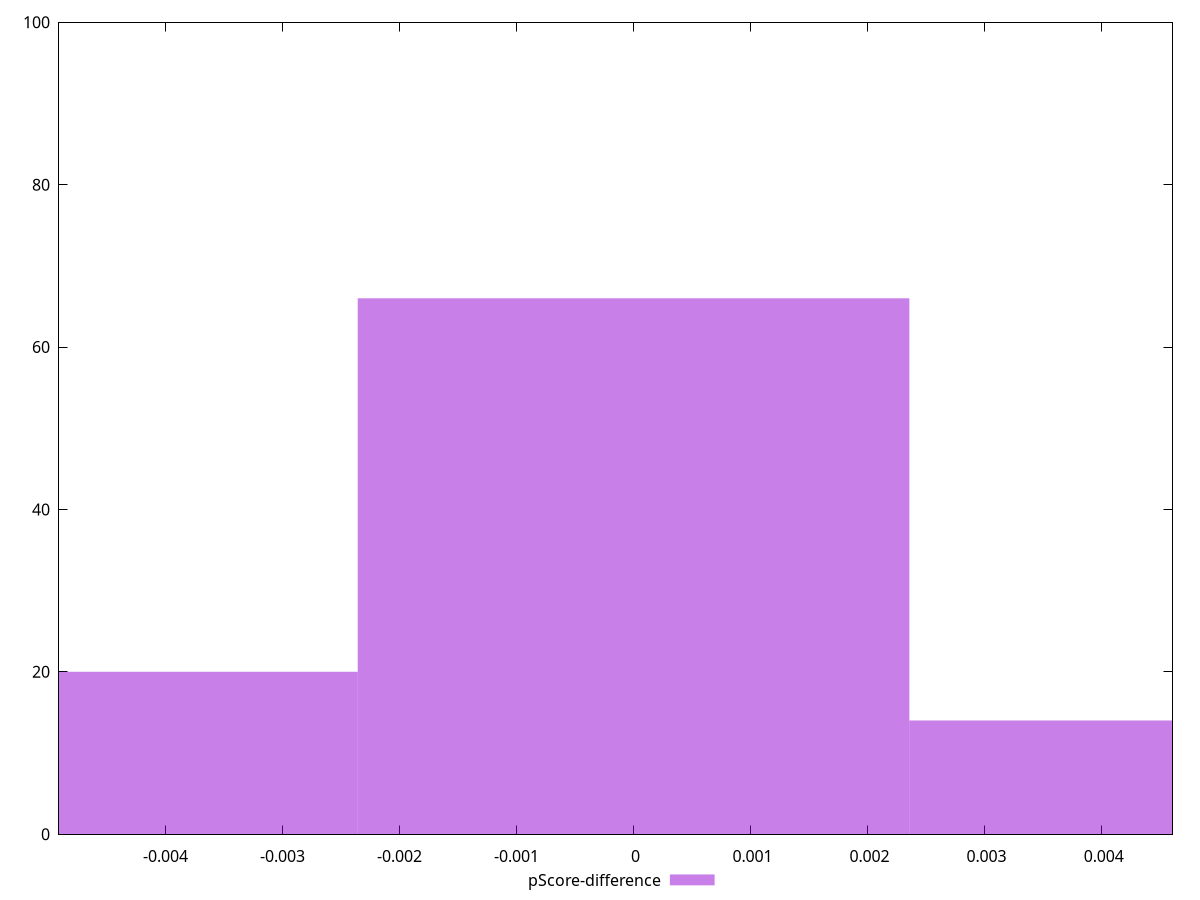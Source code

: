 reset

$pScoreDifference <<EOF
0 66
-0.004713964222235834 20
0.004713964222235834 14
EOF

set key outside below
set boxwidth 0.004713964222235834
set xrange [-0.004909580243666056:0.004605522467958201]
set yrange [0:100]
set trange [0:100]
set style fill transparent solid 0.5 noborder
set terminal svg size 640, 490 enhanced background rgb 'white'
set output "report_00009_2021-02-08T22-37-41.559Z/first-cpu-idle/samples/pages+cached/pScore-difference/histogram.svg"

plot $pScoreDifference title "pScore-difference" with boxes

reset

